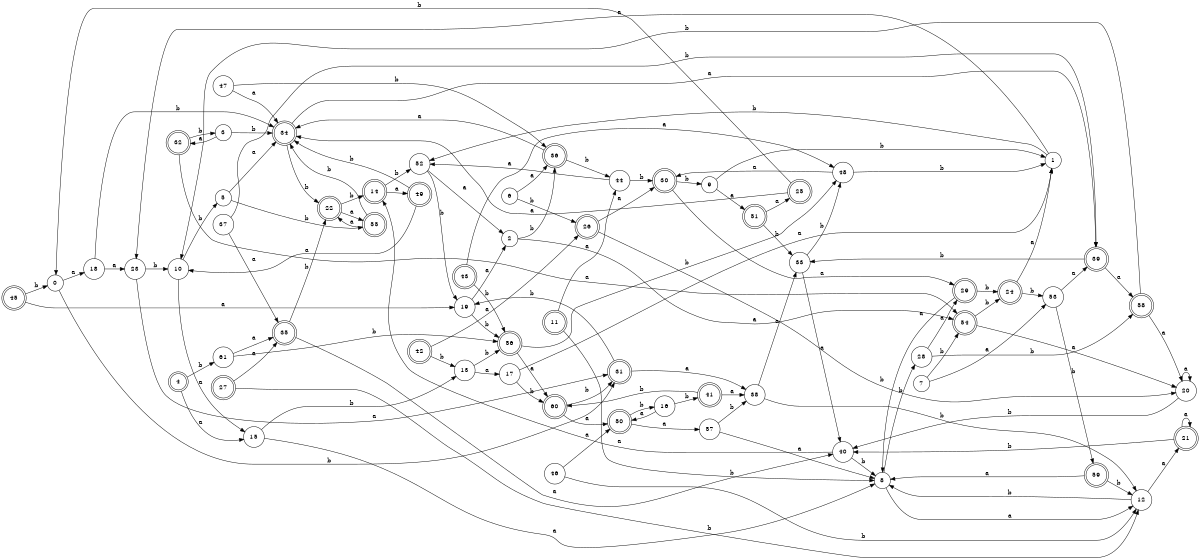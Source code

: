 digraph n50_6 {
__start0 [label="" shape="none"];

rankdir=LR;
size="8,5";

s0 [style="filled", color="black", fillcolor="white" shape="circle", label="0"];
s1 [style="filled", color="black", fillcolor="white" shape="circle", label="1"];
s2 [style="filled", color="black", fillcolor="white" shape="circle", label="2"];
s3 [style="filled", color="black", fillcolor="white" shape="circle", label="3"];
s4 [style="rounded,filled", color="black", fillcolor="white" shape="doublecircle", label="4"];
s5 [style="filled", color="black", fillcolor="white" shape="circle", label="5"];
s6 [style="filled", color="black", fillcolor="white" shape="circle", label="6"];
s7 [style="filled", color="black", fillcolor="white" shape="circle", label="7"];
s8 [style="filled", color="black", fillcolor="white" shape="circle", label="8"];
s9 [style="filled", color="black", fillcolor="white" shape="circle", label="9"];
s10 [style="filled", color="black", fillcolor="white" shape="circle", label="10"];
s11 [style="rounded,filled", color="black", fillcolor="white" shape="doublecircle", label="11"];
s12 [style="filled", color="black", fillcolor="white" shape="circle", label="12"];
s13 [style="filled", color="black", fillcolor="white" shape="circle", label="13"];
s14 [style="rounded,filled", color="black", fillcolor="white" shape="doublecircle", label="14"];
s15 [style="filled", color="black", fillcolor="white" shape="circle", label="15"];
s16 [style="filled", color="black", fillcolor="white" shape="circle", label="16"];
s17 [style="filled", color="black", fillcolor="white" shape="circle", label="17"];
s18 [style="filled", color="black", fillcolor="white" shape="circle", label="18"];
s19 [style="filled", color="black", fillcolor="white" shape="circle", label="19"];
s20 [style="filled", color="black", fillcolor="white" shape="circle", label="20"];
s21 [style="rounded,filled", color="black", fillcolor="white" shape="doublecircle", label="21"];
s22 [style="rounded,filled", color="black", fillcolor="white" shape="doublecircle", label="22"];
s23 [style="filled", color="black", fillcolor="white" shape="circle", label="23"];
s24 [style="rounded,filled", color="black", fillcolor="white" shape="doublecircle", label="24"];
s25 [style="rounded,filled", color="black", fillcolor="white" shape="doublecircle", label="25"];
s26 [style="rounded,filled", color="black", fillcolor="white" shape="doublecircle", label="26"];
s27 [style="rounded,filled", color="black", fillcolor="white" shape="doublecircle", label="27"];
s28 [style="filled", color="black", fillcolor="white" shape="circle", label="28"];
s29 [style="rounded,filled", color="black", fillcolor="white" shape="doublecircle", label="29"];
s30 [style="rounded,filled", color="black", fillcolor="white" shape="doublecircle", label="30"];
s31 [style="rounded,filled", color="black", fillcolor="white" shape="doublecircle", label="31"];
s32 [style="rounded,filled", color="black", fillcolor="white" shape="doublecircle", label="32"];
s33 [style="filled", color="black", fillcolor="white" shape="circle", label="33"];
s34 [style="rounded,filled", color="black", fillcolor="white" shape="doublecircle", label="34"];
s35 [style="rounded,filled", color="black", fillcolor="white" shape="doublecircle", label="35"];
s36 [style="rounded,filled", color="black", fillcolor="white" shape="doublecircle", label="36"];
s37 [style="filled", color="black", fillcolor="white" shape="circle", label="37"];
s38 [style="filled", color="black", fillcolor="white" shape="circle", label="38"];
s39 [style="rounded,filled", color="black", fillcolor="white" shape="doublecircle", label="39"];
s40 [style="filled", color="black", fillcolor="white" shape="circle", label="40"];
s41 [style="rounded,filled", color="black", fillcolor="white" shape="doublecircle", label="41"];
s42 [style="rounded,filled", color="black", fillcolor="white" shape="doublecircle", label="42"];
s43 [style="rounded,filled", color="black", fillcolor="white" shape="doublecircle", label="43"];
s44 [style="filled", color="black", fillcolor="white" shape="circle", label="44"];
s45 [style="rounded,filled", color="black", fillcolor="white" shape="doublecircle", label="45"];
s46 [style="filled", color="black", fillcolor="white" shape="circle", label="46"];
s47 [style="filled", color="black", fillcolor="white" shape="circle", label="47"];
s48 [style="filled", color="black", fillcolor="white" shape="circle", label="48"];
s49 [style="rounded,filled", color="black", fillcolor="white" shape="doublecircle", label="49"];
s50 [style="rounded,filled", color="black", fillcolor="white" shape="doublecircle", label="50"];
s51 [style="rounded,filled", color="black", fillcolor="white" shape="doublecircle", label="51"];
s52 [style="filled", color="black", fillcolor="white" shape="circle", label="52"];
s53 [style="filled", color="black", fillcolor="white" shape="circle", label="53"];
s54 [style="rounded,filled", color="black", fillcolor="white" shape="doublecircle", label="54"];
s55 [style="rounded,filled", color="black", fillcolor="white" shape="doublecircle", label="55"];
s56 [style="rounded,filled", color="black", fillcolor="white" shape="doublecircle", label="56"];
s57 [style="filled", color="black", fillcolor="white" shape="circle", label="57"];
s58 [style="rounded,filled", color="black", fillcolor="white" shape="doublecircle", label="58"];
s59 [style="rounded,filled", color="black", fillcolor="white" shape="doublecircle", label="59"];
s60 [style="rounded,filled", color="black", fillcolor="white" shape="doublecircle", label="60"];
s61 [style="filled", color="black", fillcolor="white" shape="circle", label="61"];
s0 -> s18 [label="a"];
s0 -> s31 [label="b"];
s1 -> s23 [label="a"];
s1 -> s52 [label="b"];
s2 -> s54 [label="a"];
s2 -> s36 [label="b"];
s3 -> s32 [label="a"];
s3 -> s34 [label="b"];
s4 -> s15 [label="a"];
s4 -> s61 [label="b"];
s5 -> s34 [label="a"];
s5 -> s55 [label="b"];
s6 -> s36 [label="a"];
s6 -> s26 [label="b"];
s7 -> s53 [label="a"];
s7 -> s54 [label="b"];
s8 -> s12 [label="a"];
s8 -> s28 [label="b"];
s9 -> s51 [label="a"];
s9 -> s1 [label="b"];
s10 -> s15 [label="a"];
s10 -> s5 [label="b"];
s11 -> s44 [label="a"];
s11 -> s8 [label="b"];
s12 -> s21 [label="a"];
s12 -> s8 [label="b"];
s13 -> s17 [label="a"];
s13 -> s56 [label="b"];
s14 -> s49 [label="a"];
s14 -> s52 [label="b"];
s15 -> s8 [label="a"];
s15 -> s13 [label="b"];
s16 -> s50 [label="a"];
s16 -> s41 [label="b"];
s17 -> s1 [label="a"];
s17 -> s60 [label="b"];
s18 -> s23 [label="a"];
s18 -> s34 [label="b"];
s19 -> s2 [label="a"];
s19 -> s56 [label="b"];
s20 -> s20 [label="a"];
s20 -> s40 [label="b"];
s21 -> s21 [label="a"];
s21 -> s40 [label="b"];
s22 -> s55 [label="a"];
s22 -> s14 [label="b"];
s23 -> s31 [label="a"];
s23 -> s10 [label="b"];
s24 -> s1 [label="a"];
s24 -> s53 [label="b"];
s25 -> s34 [label="a"];
s25 -> s0 [label="b"];
s26 -> s30 [label="a"];
s26 -> s20 [label="b"];
s27 -> s35 [label="a"];
s27 -> s12 [label="b"];
s28 -> s29 [label="a"];
s28 -> s58 [label="b"];
s29 -> s8 [label="a"];
s29 -> s24 [label="b"];
s30 -> s29 [label="a"];
s30 -> s9 [label="b"];
s31 -> s38 [label="a"];
s31 -> s19 [label="b"];
s32 -> s54 [label="a"];
s32 -> s3 [label="b"];
s33 -> s40 [label="a"];
s33 -> s48 [label="b"];
s34 -> s39 [label="a"];
s34 -> s22 [label="b"];
s35 -> s40 [label="a"];
s35 -> s22 [label="b"];
s36 -> s34 [label="a"];
s36 -> s44 [label="b"];
s37 -> s35 [label="a"];
s37 -> s39 [label="b"];
s38 -> s33 [label="a"];
s38 -> s12 [label="b"];
s39 -> s58 [label="a"];
s39 -> s33 [label="b"];
s40 -> s14 [label="a"];
s40 -> s8 [label="b"];
s41 -> s38 [label="a"];
s41 -> s60 [label="b"];
s42 -> s26 [label="a"];
s42 -> s13 [label="b"];
s43 -> s48 [label="a"];
s43 -> s56 [label="b"];
s44 -> s52 [label="a"];
s44 -> s30 [label="b"];
s45 -> s19 [label="a"];
s45 -> s0 [label="b"];
s46 -> s50 [label="a"];
s46 -> s12 [label="b"];
s47 -> s34 [label="a"];
s47 -> s36 [label="b"];
s48 -> s30 [label="a"];
s48 -> s1 [label="b"];
s49 -> s10 [label="a"];
s49 -> s34 [label="b"];
s50 -> s57 [label="a"];
s50 -> s16 [label="b"];
s51 -> s25 [label="a"];
s51 -> s33 [label="b"];
s52 -> s2 [label="a"];
s52 -> s19 [label="b"];
s53 -> s39 [label="a"];
s53 -> s59 [label="b"];
s54 -> s20 [label="a"];
s54 -> s24 [label="b"];
s55 -> s22 [label="a"];
s55 -> s34 [label="b"];
s56 -> s60 [label="a"];
s56 -> s48 [label="b"];
s57 -> s8 [label="a"];
s57 -> s38 [label="b"];
s58 -> s20 [label="a"];
s58 -> s10 [label="b"];
s59 -> s8 [label="a"];
s59 -> s12 [label="b"];
s60 -> s50 [label="a"];
s60 -> s31 [label="b"];
s61 -> s35 [label="a"];
s61 -> s56 [label="b"];

}